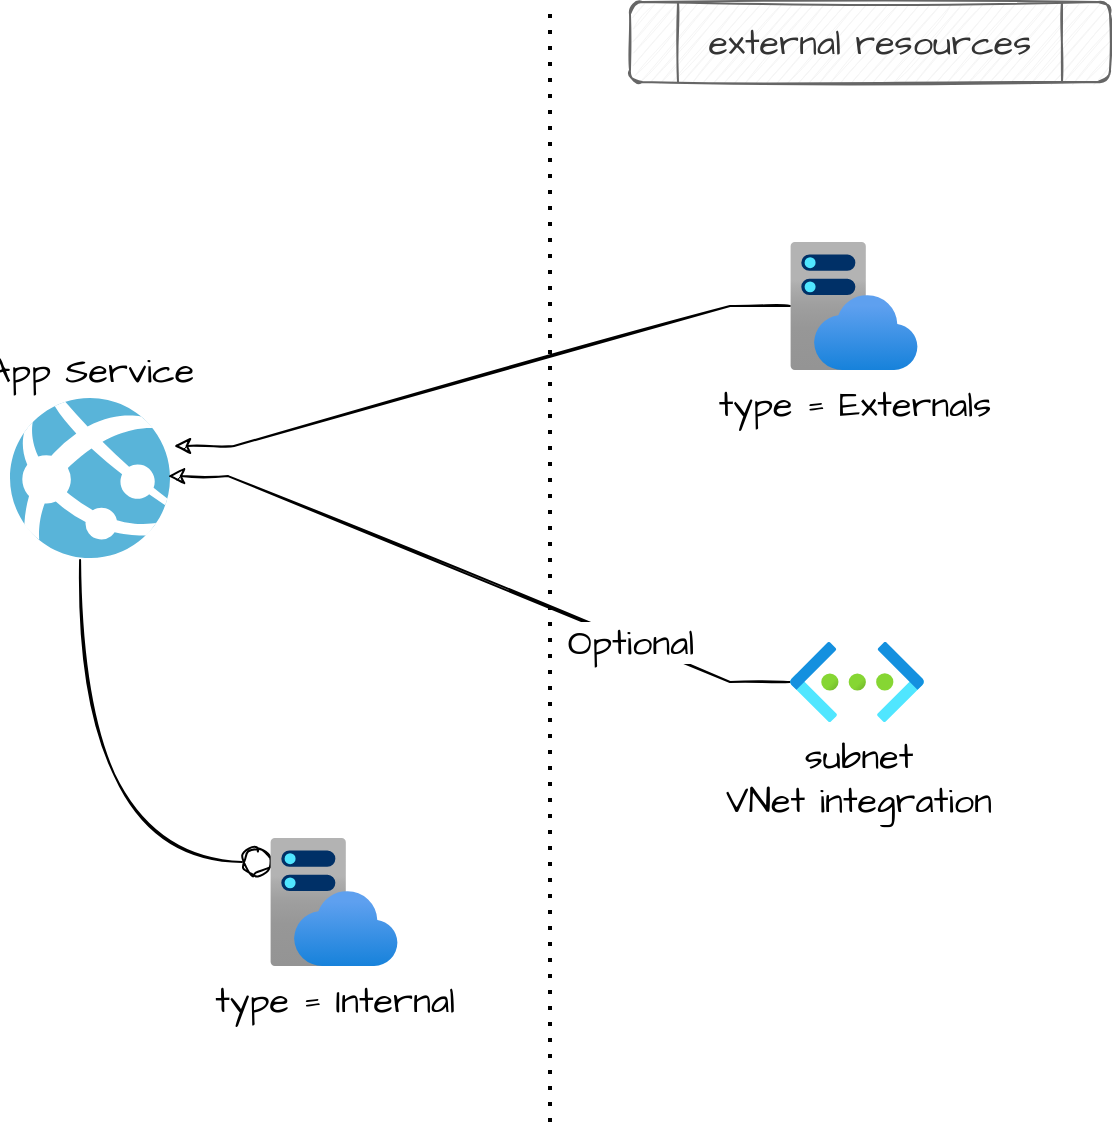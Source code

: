 <mxfile version="16.5.1" type="device"><diagram id="9A2pzYOPz7P9K7geToaf" name="Page-1"><mxGraphModel dx="1426" dy="852" grid="1" gridSize="10" guides="1" tooltips="1" connect="1" arrows="1" fold="1" page="1" pageScale="1" pageWidth="827" pageHeight="1169" math="0" shadow="0"><root><mxCell id="0"/><mxCell id="1" parent="0"/><mxCell id="bq-xyY1_2UDim9KAqLCY-12" style="edgeStyle=orthogonalEdgeStyle;rounded=0;sketch=1;orthogonalLoop=1;jettySize=auto;html=1;entryX=0.016;entryY=0.188;entryDx=0;entryDy=0;entryPerimeter=0;fontFamily=Architects Daughter;fontSource=https%3A%2F%2Ffonts.googleapis.com%2Fcss%3Ffamily%3DArchitects%2BDaughter;fontSize=18;exitX=0.438;exitY=1.013;exitDx=0;exitDy=0;exitPerimeter=0;curved=1;endArrow=circle;endFill=0;" edge="1" parent="1" source="bq-xyY1_2UDim9KAqLCY-2" target="bq-xyY1_2UDim9KAqLCY-11"><mxGeometry relative="1" as="geometry"/></mxCell><mxCell id="bq-xyY1_2UDim9KAqLCY-2" value="App Service" style="sketch=0;aspect=fixed;html=1;points=[];align=center;image;fontSize=18;image=img/lib/mscae/App_Services.svg;fontFamily=Architects Daughter;fontSource=https%3A%2F%2Ffonts.googleapis.com%2Fcss%3Ffamily%3DArchitects%2BDaughter;labelPosition=center;verticalLabelPosition=top;verticalAlign=bottom;" vertex="1" parent="1"><mxGeometry x="170" y="238" width="80" height="80" as="geometry"/></mxCell><mxCell id="bq-xyY1_2UDim9KAqLCY-5" value="" style="endArrow=none;dashed=1;html=1;dashPattern=1 3;strokeWidth=2;rounded=0;" edge="1" parent="1"><mxGeometry width="50" height="50" relative="1" as="geometry"><mxPoint x="440" y="600" as="sourcePoint"/><mxPoint x="440" y="40" as="targetPoint"/></mxGeometry></mxCell><mxCell id="bq-xyY1_2UDim9KAqLCY-6" value="external resources" style="shape=process;whiteSpace=wrap;html=1;backgroundOutline=1;rounded=1;sketch=1;fillColor=#f5f5f5;fontColor=#333333;strokeColor=#666666;fontFamily=Architects Daughter;fontSource=https%3A%2F%2Ffonts.googleapis.com%2Fcss%3Ffamily%3DArchitects%2BDaughter;fontSize=18;" vertex="1" parent="1"><mxGeometry x="480" y="40" width="240" height="40" as="geometry"/></mxCell><mxCell id="bq-xyY1_2UDim9KAqLCY-10" style="edgeStyle=entityRelationEdgeStyle;rounded=0;sketch=1;orthogonalLoop=1;jettySize=auto;html=1;entryX=1.025;entryY=0.3;entryDx=0;entryDy=0;entryPerimeter=0;fontFamily=Architects Daughter;fontSource=https%3A%2F%2Ffonts.googleapis.com%2Fcss%3Ffamily%3DArchitects%2BDaughter;fontSize=18;" edge="1" parent="1" source="bq-xyY1_2UDim9KAqLCY-7" target="bq-xyY1_2UDim9KAqLCY-2"><mxGeometry relative="1" as="geometry"/></mxCell><mxCell id="bq-xyY1_2UDim9KAqLCY-7" value="type = Externals" style="aspect=fixed;html=1;points=[];align=center;image;fontSize=18;image=img/lib/azure2/app_services/App_Service_Plans.svg;rounded=1;sketch=1;fontFamily=Architects Daughter;fontSource=https%3A%2F%2Ffonts.googleapis.com%2Fcss%3Ffamily%3DArchitects%2BDaughter;" vertex="1" parent="1"><mxGeometry x="560" y="160" width="64" height="64" as="geometry"/></mxCell><mxCell id="bq-xyY1_2UDim9KAqLCY-9" style="edgeStyle=entityRelationEdgeStyle;rounded=0;orthogonalLoop=1;jettySize=auto;html=1;entryX=0.988;entryY=0.488;entryDx=0;entryDy=0;entryPerimeter=0;fontFamily=Architects Daughter;fontSource=https%3A%2F%2Ffonts.googleapis.com%2Fcss%3Ffamily%3DArchitects%2BDaughter;fontSize=18;sketch=1;" edge="1" parent="1" source="bq-xyY1_2UDim9KAqLCY-8" target="bq-xyY1_2UDim9KAqLCY-2"><mxGeometry relative="1" as="geometry"/></mxCell><mxCell id="bq-xyY1_2UDim9KAqLCY-13" value="Optional" style="edgeLabel;html=1;align=center;verticalAlign=middle;resizable=0;points=[];fontSize=18;fontFamily=Architects Daughter;" vertex="1" connectable="0" parent="bq-xyY1_2UDim9KAqLCY-9"><mxGeometry x="-0.143" y="-3" relative="1" as="geometry"><mxPoint x="52" y="25" as="offset"/></mxGeometry></mxCell><mxCell id="bq-xyY1_2UDim9KAqLCY-8" value="subnet&lt;br&gt;VNet integration" style="aspect=fixed;html=1;points=[];align=center;image;fontSize=18;image=img/lib/azure2/networking/Virtual_Networks.svg;rounded=1;sketch=1;fontFamily=Architects Daughter;fontSource=https%3A%2F%2Ffonts.googleapis.com%2Fcss%3Ffamily%3DArchitects%2BDaughter;" vertex="1" parent="1"><mxGeometry x="560" y="360" width="67" height="40" as="geometry"/></mxCell><mxCell id="bq-xyY1_2UDim9KAqLCY-11" value="type = Internal" style="aspect=fixed;html=1;points=[];align=center;image;fontSize=18;image=img/lib/azure2/app_services/App_Service_Plans.svg;rounded=1;sketch=1;fontFamily=Architects Daughter;fontSource=https%3A%2F%2Ffonts.googleapis.com%2Fcss%3Ffamily%3DArchitects%2BDaughter;" vertex="1" parent="1"><mxGeometry x="300" y="458" width="64" height="64" as="geometry"/></mxCell></root></mxGraphModel></diagram></mxfile>